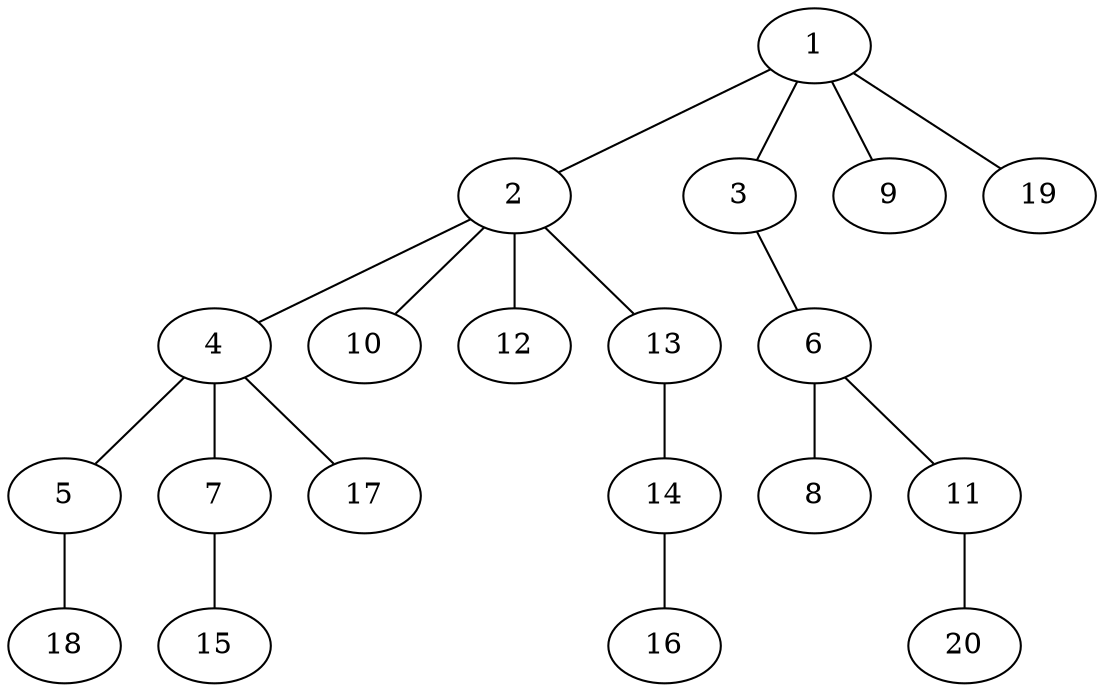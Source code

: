 graph graphname {1--2
1--3
1--9
1--19
2--4
2--10
2--12
2--13
3--6
4--5
4--7
4--17
5--18
6--8
6--11
7--15
11--20
13--14
14--16
}
